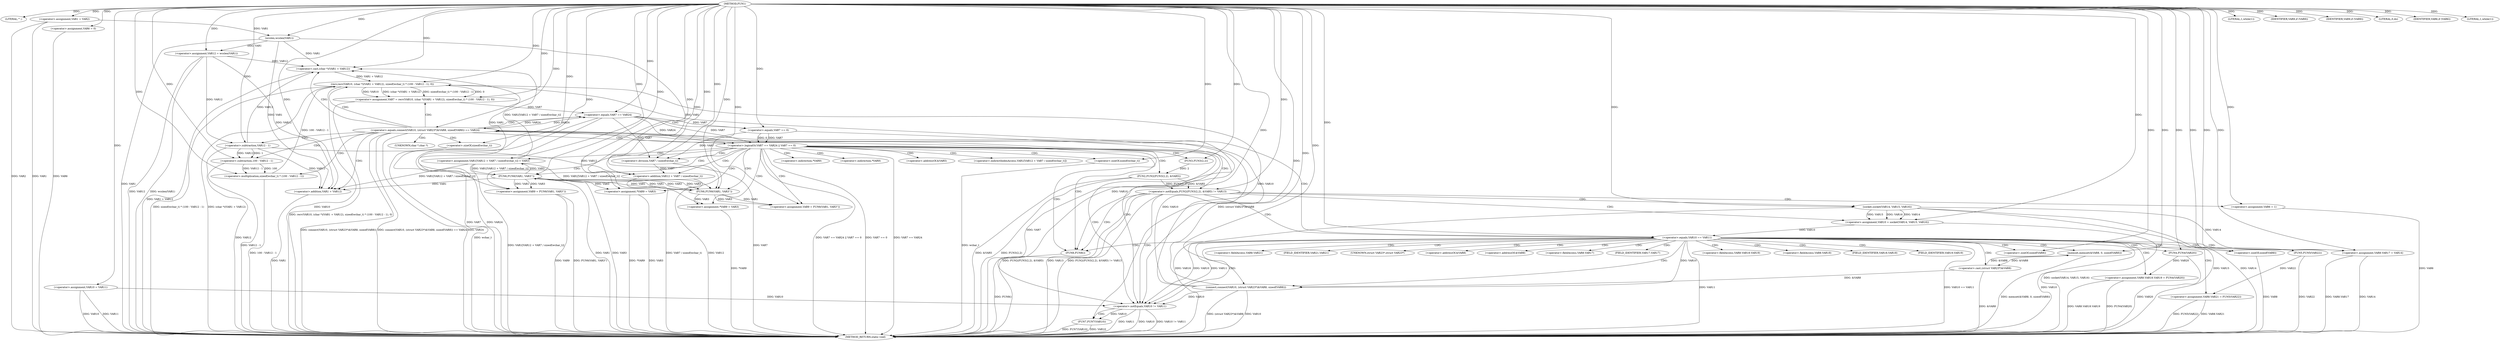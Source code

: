 digraph FUN1 {  
"1000100" [label = "(METHOD,FUN1)" ]
"1000273" [label = "(METHOD_RETURN,static void)" ]
"1000103" [label = "(LITERAL,\"\",)" ]
"1000104" [label = "(<operator>.assignment,VAR1 = VAR2)" ]
"1000108" [label = "(LITERAL,1,while(1))" ]
"1000113" [label = "(<operator>.assignment,VAR6 = 0)" ]
"1000120" [label = "(<operator>.assignment,VAR10 = VAR11)" ]
"1000124" [label = "(<operator>.assignment,VAR12 = wcslen(VAR1))" ]
"1000126" [label = "(wcslen,wcslen(VAR1))" ]
"1000131" [label = "(<operator>.notEquals,FUN2(FUN3(2,2), &VAR5) != VAR13)" ]
"1000132" [label = "(FUN2,FUN2(FUN3(2,2), &VAR5))" ]
"1000133" [label = "(FUN3,FUN3(2,2))" ]
"1000141" [label = "(<operator>.assignment,VAR6 = 1)" ]
"1000144" [label = "(<operator>.assignment,VAR10 = socket(VAR14, VAR15, VAR16))" ]
"1000146" [label = "(socket,socket(VAR14, VAR15, VAR16))" ]
"1000151" [label = "(<operator>.equals,VAR10 == VAR11)" ]
"1000156" [label = "(memset,memset(&VAR8, 0, sizeof(VAR8)))" ]
"1000160" [label = "(<operator>.sizeOf,sizeof(VAR8))" ]
"1000162" [label = "(<operator>.assignment,VAR8.VAR17 = VAR14)" ]
"1000167" [label = "(<operator>.assignment,VAR8.VAR18.VAR19 = FUN4(VAR20))" ]
"1000173" [label = "(FUN4,FUN4(VAR20))" ]
"1000175" [label = "(<operator>.assignment,VAR8.VAR21 = FUN5(VAR22))" ]
"1000179" [label = "(FUN5,FUN5(VAR22))" ]
"1000182" [label = "(<operator>.equals,connect(VAR10, (struct VAR23*)&VAR8, sizeof(VAR8)) == VAR24)" ]
"1000183" [label = "(connect,connect(VAR10, (struct VAR23*)&VAR8, sizeof(VAR8)))" ]
"1000185" [label = "(<operator>.cast,(struct VAR23*)&VAR8)" ]
"1000189" [label = "(<operator>.sizeOf,sizeof(VAR8))" ]
"1000194" [label = "(<operator>.assignment,VAR7 = recv(VAR10, (char *)(VAR1 + VAR12), sizeof(wchar_t) * (100 - VAR12 - 1), 0))" ]
"1000196" [label = "(recv,recv(VAR10, (char *)(VAR1 + VAR12), sizeof(wchar_t) * (100 - VAR12 - 1), 0))" ]
"1000198" [label = "(<operator>.cast,(char *)(VAR1 + VAR12))" ]
"1000200" [label = "(<operator>.addition,VAR1 + VAR12)" ]
"1000203" [label = "(<operator>.multiplication,sizeof(wchar_t) * (100 - VAR12 - 1))" ]
"1000204" [label = "(<operator>.sizeOf,sizeof(wchar_t))" ]
"1000206" [label = "(<operator>.subtraction,100 - VAR12 - 1)" ]
"1000208" [label = "(<operator>.subtraction,VAR12 - 1)" ]
"1000213" [label = "(<operator>.logicalOr,VAR7 == VAR24 || VAR7 == 0)" ]
"1000214" [label = "(<operator>.equals,VAR7 == VAR24)" ]
"1000217" [label = "(<operator>.equals,VAR7 == 0)" ]
"1000222" [label = "(<operator>.assignment,VAR1[VAR12 + VAR7 / sizeof(wchar_t)] = VAR3)" ]
"1000225" [label = "(<operator>.addition,VAR12 + VAR7 / sizeof(wchar_t))" ]
"1000227" [label = "(<operator>.division,VAR7 / sizeof(wchar_t))" ]
"1000229" [label = "(<operator>.sizeOf,sizeof(wchar_t))" ]
"1000232" [label = "(<operator>.assignment,VAR9 = FUN6(VAR1, VAR3''))" ]
"1000234" [label = "(FUN6,FUN6(VAR1, VAR3''))" ]
"1000238" [label = "(IDENTIFIER,VAR9,if (VAR9))" ]
"1000240" [label = "(<operator>.assignment,*VAR9 = VAR3)" ]
"1000244" [label = "(<operator>.assignment,VAR9 = FUN6(VAR1, VAR3''))" ]
"1000246" [label = "(FUN6,FUN6(VAR1, VAR3''))" ]
"1000250" [label = "(IDENTIFIER,VAR9,if (VAR9))" ]
"1000252" [label = "(<operator>.assignment,*VAR9 = VAR3)" ]
"1000256" [label = "(LITERAL,0,do)" ]
"1000258" [label = "(<operator>.notEquals,VAR10 != VAR11)" ]
"1000262" [label = "(FUN7,FUN7(VAR10))" ]
"1000265" [label = "(IDENTIFIER,VAR6,if (VAR6))" ]
"1000267" [label = "(FUN8,FUN8())" ]
"1000270" [label = "(LITERAL,1,while(1))" ]
"1000136" [label = "(<operator>.addressOf,&VAR5)" ]
"1000157" [label = "(<operator>.addressOf,&VAR8)" ]
"1000163" [label = "(<operator>.fieldAccess,VAR8.VAR17)" ]
"1000165" [label = "(FIELD_IDENTIFIER,VAR17,VAR17)" ]
"1000168" [label = "(<operator>.fieldAccess,VAR8.VAR18.VAR19)" ]
"1000169" [label = "(<operator>.fieldAccess,VAR8.VAR18)" ]
"1000171" [label = "(FIELD_IDENTIFIER,VAR18,VAR18)" ]
"1000172" [label = "(FIELD_IDENTIFIER,VAR19,VAR19)" ]
"1000176" [label = "(<operator>.fieldAccess,VAR8.VAR21)" ]
"1000178" [label = "(FIELD_IDENTIFIER,VAR21,VAR21)" ]
"1000186" [label = "(UNKNOWN,struct VAR23*,struct VAR23*)" ]
"1000187" [label = "(<operator>.addressOf,&VAR8)" ]
"1000199" [label = "(UNKNOWN,char *,char *)" ]
"1000223" [label = "(<operator>.indirectIndexAccess,VAR1[VAR12 + VAR7 / sizeof(wchar_t)])" ]
"1000241" [label = "(<operator>.indirection,*VAR9)" ]
"1000253" [label = "(<operator>.indirection,*VAR9)" ]
  "1000183" -> "1000273"  [ label = "DDG: (struct VAR23*)&VAR8"] 
  "1000151" -> "1000273"  [ label = "DDG: VAR10 == VAR11"] 
  "1000132" -> "1000273"  [ label = "DDG: FUN3(2,2)"] 
  "1000262" -> "1000273"  [ label = "DDG: FUN7(VAR10)"] 
  "1000196" -> "1000273"  [ label = "DDG: VAR10"] 
  "1000182" -> "1000273"  [ label = "DDG: connect(VAR10, (struct VAR23*)&VAR8, sizeof(VAR8)) == VAR24"] 
  "1000258" -> "1000273"  [ label = "DDG: VAR10"] 
  "1000246" -> "1000273"  [ label = "DDG: VAR3"] 
  "1000167" -> "1000273"  [ label = "DDG: VAR8.VAR18.VAR19"] 
  "1000258" -> "1000273"  [ label = "DDG: VAR11"] 
  "1000124" -> "1000273"  [ label = "DDG: wcslen(VAR1)"] 
  "1000185" -> "1000273"  [ label = "DDG: &VAR8"] 
  "1000141" -> "1000273"  [ label = "DDG: VAR6"] 
  "1000124" -> "1000273"  [ label = "DDG: VAR12"] 
  "1000200" -> "1000273"  [ label = "DDG: VAR1"] 
  "1000225" -> "1000273"  [ label = "DDG: VAR7 / sizeof(wchar_t)"] 
  "1000222" -> "1000273"  [ label = "DDG: VAR1[VAR12 + VAR7 / sizeof(wchar_t)]"] 
  "1000208" -> "1000273"  [ label = "DDG: VAR12"] 
  "1000252" -> "1000273"  [ label = "DDG: *VAR9"] 
  "1000189" -> "1000273"  [ label = "DDG: VAR8"] 
  "1000198" -> "1000273"  [ label = "DDG: VAR1 + VAR12"] 
  "1000214" -> "1000273"  [ label = "DDG: VAR24"] 
  "1000175" -> "1000273"  [ label = "DDG: FUN5(VAR22)"] 
  "1000252" -> "1000273"  [ label = "DDG: VAR3"] 
  "1000104" -> "1000273"  [ label = "DDG: VAR1"] 
  "1000225" -> "1000273"  [ label = "DDG: VAR12"] 
  "1000213" -> "1000273"  [ label = "DDG: VAR7 == 0"] 
  "1000113" -> "1000273"  [ label = "DDG: VAR6"] 
  "1000227" -> "1000273"  [ label = "DDG: VAR7"] 
  "1000213" -> "1000273"  [ label = "DDG: VAR7 == VAR24"] 
  "1000203" -> "1000273"  [ label = "DDG: 100 - VAR12 - 1"] 
  "1000131" -> "1000273"  [ label = "DDG: FUN2(FUN3(2,2), &VAR5)"] 
  "1000162" -> "1000273"  [ label = "DDG: VAR14"] 
  "1000183" -> "1000273"  [ label = "DDG: VAR10"] 
  "1000151" -> "1000273"  [ label = "DDG: VAR10"] 
  "1000267" -> "1000273"  [ label = "DDG: FUN8()"] 
  "1000182" -> "1000273"  [ label = "DDG: VAR24"] 
  "1000120" -> "1000273"  [ label = "DDG: VAR10"] 
  "1000262" -> "1000273"  [ label = "DDG: VAR10"] 
  "1000179" -> "1000273"  [ label = "DDG: VAR22"] 
  "1000217" -> "1000273"  [ label = "DDG: VAR7"] 
  "1000196" -> "1000273"  [ label = "DDG: sizeof(wchar_t) * (100 - VAR12 - 1)"] 
  "1000206" -> "1000273"  [ label = "DDG: VAR12 - 1"] 
  "1000146" -> "1000273"  [ label = "DDG: VAR16"] 
  "1000258" -> "1000273"  [ label = "DDG: VAR10 != VAR11"] 
  "1000146" -> "1000273"  [ label = "DDG: VAR15"] 
  "1000175" -> "1000273"  [ label = "DDG: VAR8.VAR21"] 
  "1000126" -> "1000273"  [ label = "DDG: VAR1"] 
  "1000151" -> "1000273"  [ label = "DDG: VAR11"] 
  "1000213" -> "1000273"  [ label = "DDG: VAR7 == VAR24 || VAR7 == 0"] 
  "1000167" -> "1000273"  [ label = "DDG: FUN4(VAR20)"] 
  "1000229" -> "1000273"  [ label = "DDG: wchar_t"] 
  "1000132" -> "1000273"  [ label = "DDG: &VAR5"] 
  "1000120" -> "1000273"  [ label = "DDG: VAR11"] 
  "1000214" -> "1000273"  [ label = "DDG: VAR7"] 
  "1000156" -> "1000273"  [ label = "DDG: memset(&VAR8, 0, sizeof(VAR8))"] 
  "1000131" -> "1000273"  [ label = "DDG: VAR13"] 
  "1000204" -> "1000273"  [ label = "DDG: wchar_t"] 
  "1000244" -> "1000273"  [ label = "DDG: VAR9"] 
  "1000162" -> "1000273"  [ label = "DDG: VAR8.VAR17"] 
  "1000194" -> "1000273"  [ label = "DDG: recv(VAR10, (char *)(VAR1 + VAR12), sizeof(wchar_t) * (100 - VAR12 - 1), 0)"] 
  "1000244" -> "1000273"  [ label = "DDG: FUN6(VAR1, VAR3'')"] 
  "1000144" -> "1000273"  [ label = "DDG: socket(VAR14, VAR15, VAR16)"] 
  "1000240" -> "1000273"  [ label = "DDG: *VAR9"] 
  "1000146" -> "1000273"  [ label = "DDG: VAR14"] 
  "1000182" -> "1000273"  [ label = "DDG: connect(VAR10, (struct VAR23*)&VAR8, sizeof(VAR8))"] 
  "1000173" -> "1000273"  [ label = "DDG: VAR20"] 
  "1000104" -> "1000273"  [ label = "DDG: VAR2"] 
  "1000246" -> "1000273"  [ label = "DDG: VAR1"] 
  "1000131" -> "1000273"  [ label = "DDG: FUN2(FUN3(2,2), &VAR5) != VAR13"] 
  "1000196" -> "1000273"  [ label = "DDG: (char *)(VAR1 + VAR12)"] 
  "1000100" -> "1000103"  [ label = "DDG: "] 
  "1000100" -> "1000104"  [ label = "DDG: "] 
  "1000100" -> "1000108"  [ label = "DDG: "] 
  "1000100" -> "1000113"  [ label = "DDG: "] 
  "1000100" -> "1000120"  [ label = "DDG: "] 
  "1000126" -> "1000124"  [ label = "DDG: VAR1"] 
  "1000100" -> "1000124"  [ label = "DDG: "] 
  "1000104" -> "1000126"  [ label = "DDG: VAR1"] 
  "1000100" -> "1000126"  [ label = "DDG: "] 
  "1000132" -> "1000131"  [ label = "DDG: FUN3(2,2)"] 
  "1000132" -> "1000131"  [ label = "DDG: &VAR5"] 
  "1000133" -> "1000132"  [ label = "DDG: 2"] 
  "1000100" -> "1000133"  [ label = "DDG: "] 
  "1000100" -> "1000131"  [ label = "DDG: "] 
  "1000100" -> "1000141"  [ label = "DDG: "] 
  "1000146" -> "1000144"  [ label = "DDG: VAR14"] 
  "1000146" -> "1000144"  [ label = "DDG: VAR15"] 
  "1000146" -> "1000144"  [ label = "DDG: VAR16"] 
  "1000100" -> "1000144"  [ label = "DDG: "] 
  "1000100" -> "1000146"  [ label = "DDG: "] 
  "1000144" -> "1000151"  [ label = "DDG: VAR10"] 
  "1000100" -> "1000151"  [ label = "DDG: "] 
  "1000185" -> "1000156"  [ label = "DDG: &VAR8"] 
  "1000100" -> "1000156"  [ label = "DDG: "] 
  "1000100" -> "1000160"  [ label = "DDG: "] 
  "1000146" -> "1000162"  [ label = "DDG: VAR14"] 
  "1000100" -> "1000162"  [ label = "DDG: "] 
  "1000173" -> "1000167"  [ label = "DDG: VAR20"] 
  "1000100" -> "1000173"  [ label = "DDG: "] 
  "1000179" -> "1000175"  [ label = "DDG: VAR22"] 
  "1000100" -> "1000179"  [ label = "DDG: "] 
  "1000183" -> "1000182"  [ label = "DDG: VAR10"] 
  "1000183" -> "1000182"  [ label = "DDG: (struct VAR23*)&VAR8"] 
  "1000151" -> "1000183"  [ label = "DDG: VAR10"] 
  "1000100" -> "1000183"  [ label = "DDG: "] 
  "1000185" -> "1000183"  [ label = "DDG: &VAR8"] 
  "1000156" -> "1000185"  [ label = "DDG: &VAR8"] 
  "1000100" -> "1000189"  [ label = "DDG: "] 
  "1000214" -> "1000182"  [ label = "DDG: VAR24"] 
  "1000100" -> "1000182"  [ label = "DDG: "] 
  "1000196" -> "1000194"  [ label = "DDG: VAR10"] 
  "1000196" -> "1000194"  [ label = "DDG: (char *)(VAR1 + VAR12)"] 
  "1000196" -> "1000194"  [ label = "DDG: sizeof(wchar_t) * (100 - VAR12 - 1)"] 
  "1000196" -> "1000194"  [ label = "DDG: 0"] 
  "1000100" -> "1000194"  [ label = "DDG: "] 
  "1000183" -> "1000196"  [ label = "DDG: VAR10"] 
  "1000100" -> "1000196"  [ label = "DDG: "] 
  "1000198" -> "1000196"  [ label = "DDG: VAR1 + VAR12"] 
  "1000222" -> "1000198"  [ label = "DDG: VAR1[VAR12 + VAR7 / sizeof(wchar_t)]"] 
  "1000126" -> "1000198"  [ label = "DDG: VAR1"] 
  "1000246" -> "1000198"  [ label = "DDG: VAR1"] 
  "1000100" -> "1000198"  [ label = "DDG: "] 
  "1000124" -> "1000198"  [ label = "DDG: VAR12"] 
  "1000208" -> "1000198"  [ label = "DDG: VAR12"] 
  "1000222" -> "1000200"  [ label = "DDG: VAR1[VAR12 + VAR7 / sizeof(wchar_t)]"] 
  "1000126" -> "1000200"  [ label = "DDG: VAR1"] 
  "1000246" -> "1000200"  [ label = "DDG: VAR1"] 
  "1000100" -> "1000200"  [ label = "DDG: "] 
  "1000124" -> "1000200"  [ label = "DDG: VAR12"] 
  "1000208" -> "1000200"  [ label = "DDG: VAR12"] 
  "1000203" -> "1000196"  [ label = "DDG: 100 - VAR12 - 1"] 
  "1000100" -> "1000203"  [ label = "DDG: "] 
  "1000100" -> "1000204"  [ label = "DDG: "] 
  "1000206" -> "1000203"  [ label = "DDG: 100"] 
  "1000206" -> "1000203"  [ label = "DDG: VAR12 - 1"] 
  "1000100" -> "1000206"  [ label = "DDG: "] 
  "1000208" -> "1000206"  [ label = "DDG: VAR12"] 
  "1000208" -> "1000206"  [ label = "DDG: 1"] 
  "1000100" -> "1000208"  [ label = "DDG: "] 
  "1000124" -> "1000208"  [ label = "DDG: VAR12"] 
  "1000214" -> "1000213"  [ label = "DDG: VAR7"] 
  "1000214" -> "1000213"  [ label = "DDG: VAR24"] 
  "1000194" -> "1000214"  [ label = "DDG: VAR7"] 
  "1000100" -> "1000214"  [ label = "DDG: "] 
  "1000182" -> "1000214"  [ label = "DDG: VAR24"] 
  "1000217" -> "1000213"  [ label = "DDG: VAR7"] 
  "1000217" -> "1000213"  [ label = "DDG: 0"] 
  "1000214" -> "1000217"  [ label = "DDG: VAR7"] 
  "1000100" -> "1000217"  [ label = "DDG: "] 
  "1000246" -> "1000222"  [ label = "DDG: VAR3"] 
  "1000100" -> "1000222"  [ label = "DDG: "] 
  "1000208" -> "1000225"  [ label = "DDG: VAR12"] 
  "1000100" -> "1000225"  [ label = "DDG: "] 
  "1000227" -> "1000225"  [ label = "DDG: VAR7"] 
  "1000217" -> "1000227"  [ label = "DDG: VAR7"] 
  "1000214" -> "1000227"  [ label = "DDG: VAR7"] 
  "1000100" -> "1000227"  [ label = "DDG: "] 
  "1000100" -> "1000229"  [ label = "DDG: "] 
  "1000234" -> "1000232"  [ label = "DDG: VAR1"] 
  "1000234" -> "1000232"  [ label = "DDG: VAR3"] 
  "1000100" -> "1000232"  [ label = "DDG: "] 
  "1000222" -> "1000234"  [ label = "DDG: VAR1[VAR12 + VAR7 / sizeof(wchar_t)]"] 
  "1000100" -> "1000234"  [ label = "DDG: "] 
  "1000126" -> "1000234"  [ label = "DDG: VAR1"] 
  "1000246" -> "1000234"  [ label = "DDG: VAR1"] 
  "1000246" -> "1000234"  [ label = "DDG: VAR3"] 
  "1000100" -> "1000238"  [ label = "DDG: "] 
  "1000234" -> "1000240"  [ label = "DDG: VAR3"] 
  "1000100" -> "1000240"  [ label = "DDG: "] 
  "1000246" -> "1000244"  [ label = "DDG: VAR1"] 
  "1000246" -> "1000244"  [ label = "DDG: VAR3"] 
  "1000100" -> "1000244"  [ label = "DDG: "] 
  "1000222" -> "1000246"  [ label = "DDG: VAR1[VAR12 + VAR7 / sizeof(wchar_t)]"] 
  "1000234" -> "1000246"  [ label = "DDG: VAR1"] 
  "1000100" -> "1000246"  [ label = "DDG: "] 
  "1000234" -> "1000246"  [ label = "DDG: VAR3"] 
  "1000100" -> "1000250"  [ label = "DDG: "] 
  "1000246" -> "1000252"  [ label = "DDG: VAR3"] 
  "1000100" -> "1000252"  [ label = "DDG: "] 
  "1000100" -> "1000256"  [ label = "DDG: "] 
  "1000120" -> "1000258"  [ label = "DDG: VAR10"] 
  "1000196" -> "1000258"  [ label = "DDG: VAR10"] 
  "1000183" -> "1000258"  [ label = "DDG: VAR10"] 
  "1000151" -> "1000258"  [ label = "DDG: VAR10"] 
  "1000100" -> "1000258"  [ label = "DDG: "] 
  "1000151" -> "1000258"  [ label = "DDG: VAR11"] 
  "1000258" -> "1000262"  [ label = "DDG: VAR10"] 
  "1000100" -> "1000262"  [ label = "DDG: "] 
  "1000100" -> "1000265"  [ label = "DDG: "] 
  "1000100" -> "1000267"  [ label = "DDG: "] 
  "1000100" -> "1000270"  [ label = "DDG: "] 
  "1000131" -> "1000141"  [ label = "CDG: "] 
  "1000131" -> "1000144"  [ label = "CDG: "] 
  "1000131" -> "1000151"  [ label = "CDG: "] 
  "1000131" -> "1000146"  [ label = "CDG: "] 
  "1000131" -> "1000258"  [ label = "CDG: "] 
  "1000131" -> "1000267"  [ label = "CDG: "] 
  "1000151" -> "1000156"  [ label = "CDG: "] 
  "1000151" -> "1000182"  [ label = "CDG: "] 
  "1000151" -> "1000183"  [ label = "CDG: "] 
  "1000151" -> "1000165"  [ label = "CDG: "] 
  "1000151" -> "1000157"  [ label = "CDG: "] 
  "1000151" -> "1000167"  [ label = "CDG: "] 
  "1000151" -> "1000175"  [ label = "CDG: "] 
  "1000151" -> "1000160"  [ label = "CDG: "] 
  "1000151" -> "1000179"  [ label = "CDG: "] 
  "1000151" -> "1000176"  [ label = "CDG: "] 
  "1000151" -> "1000187"  [ label = "CDG: "] 
  "1000151" -> "1000185"  [ label = "CDG: "] 
  "1000151" -> "1000186"  [ label = "CDG: "] 
  "1000151" -> "1000172"  [ label = "CDG: "] 
  "1000151" -> "1000189"  [ label = "CDG: "] 
  "1000151" -> "1000169"  [ label = "CDG: "] 
  "1000151" -> "1000163"  [ label = "CDG: "] 
  "1000151" -> "1000168"  [ label = "CDG: "] 
  "1000151" -> "1000178"  [ label = "CDG: "] 
  "1000151" -> "1000173"  [ label = "CDG: "] 
  "1000151" -> "1000171"  [ label = "CDG: "] 
  "1000151" -> "1000162"  [ label = "CDG: "] 
  "1000151" -> "1000258"  [ label = "CDG: "] 
  "1000151" -> "1000267"  [ label = "CDG: "] 
  "1000182" -> "1000200"  [ label = "CDG: "] 
  "1000182" -> "1000208"  [ label = "CDG: "] 
  "1000182" -> "1000199"  [ label = "CDG: "] 
  "1000182" -> "1000204"  [ label = "CDG: "] 
  "1000182" -> "1000206"  [ label = "CDG: "] 
  "1000182" -> "1000214"  [ label = "CDG: "] 
  "1000182" -> "1000194"  [ label = "CDG: "] 
  "1000182" -> "1000198"  [ label = "CDG: "] 
  "1000182" -> "1000213"  [ label = "CDG: "] 
  "1000182" -> "1000196"  [ label = "CDG: "] 
  "1000182" -> "1000203"  [ label = "CDG: "] 
  "1000182" -> "1000258"  [ label = "CDG: "] 
  "1000182" -> "1000267"  [ label = "CDG: "] 
  "1000213" -> "1000227"  [ label = "CDG: "] 
  "1000213" -> "1000244"  [ label = "CDG: "] 
  "1000213" -> "1000222"  [ label = "CDG: "] 
  "1000213" -> "1000232"  [ label = "CDG: "] 
  "1000213" -> "1000246"  [ label = "CDG: "] 
  "1000213" -> "1000229"  [ label = "CDG: "] 
  "1000213" -> "1000234"  [ label = "CDG: "] 
  "1000213" -> "1000225"  [ label = "CDG: "] 
  "1000213" -> "1000223"  [ label = "CDG: "] 
  "1000213" -> "1000240"  [ label = "CDG: "] 
  "1000213" -> "1000241"  [ label = "CDG: "] 
  "1000213" -> "1000258"  [ label = "CDG: "] 
  "1000213" -> "1000267"  [ label = "CDG: "] 
  "1000213" -> "1000253"  [ label = "CDG: "] 
  "1000213" -> "1000252"  [ label = "CDG: "] 
  "1000213" -> "1000133"  [ label = "CDG: "] 
  "1000213" -> "1000132"  [ label = "CDG: "] 
  "1000213" -> "1000136"  [ label = "CDG: "] 
  "1000213" -> "1000131"  [ label = "CDG: "] 
  "1000214" -> "1000217"  [ label = "CDG: "] 
  "1000258" -> "1000262"  [ label = "CDG: "] 
}
